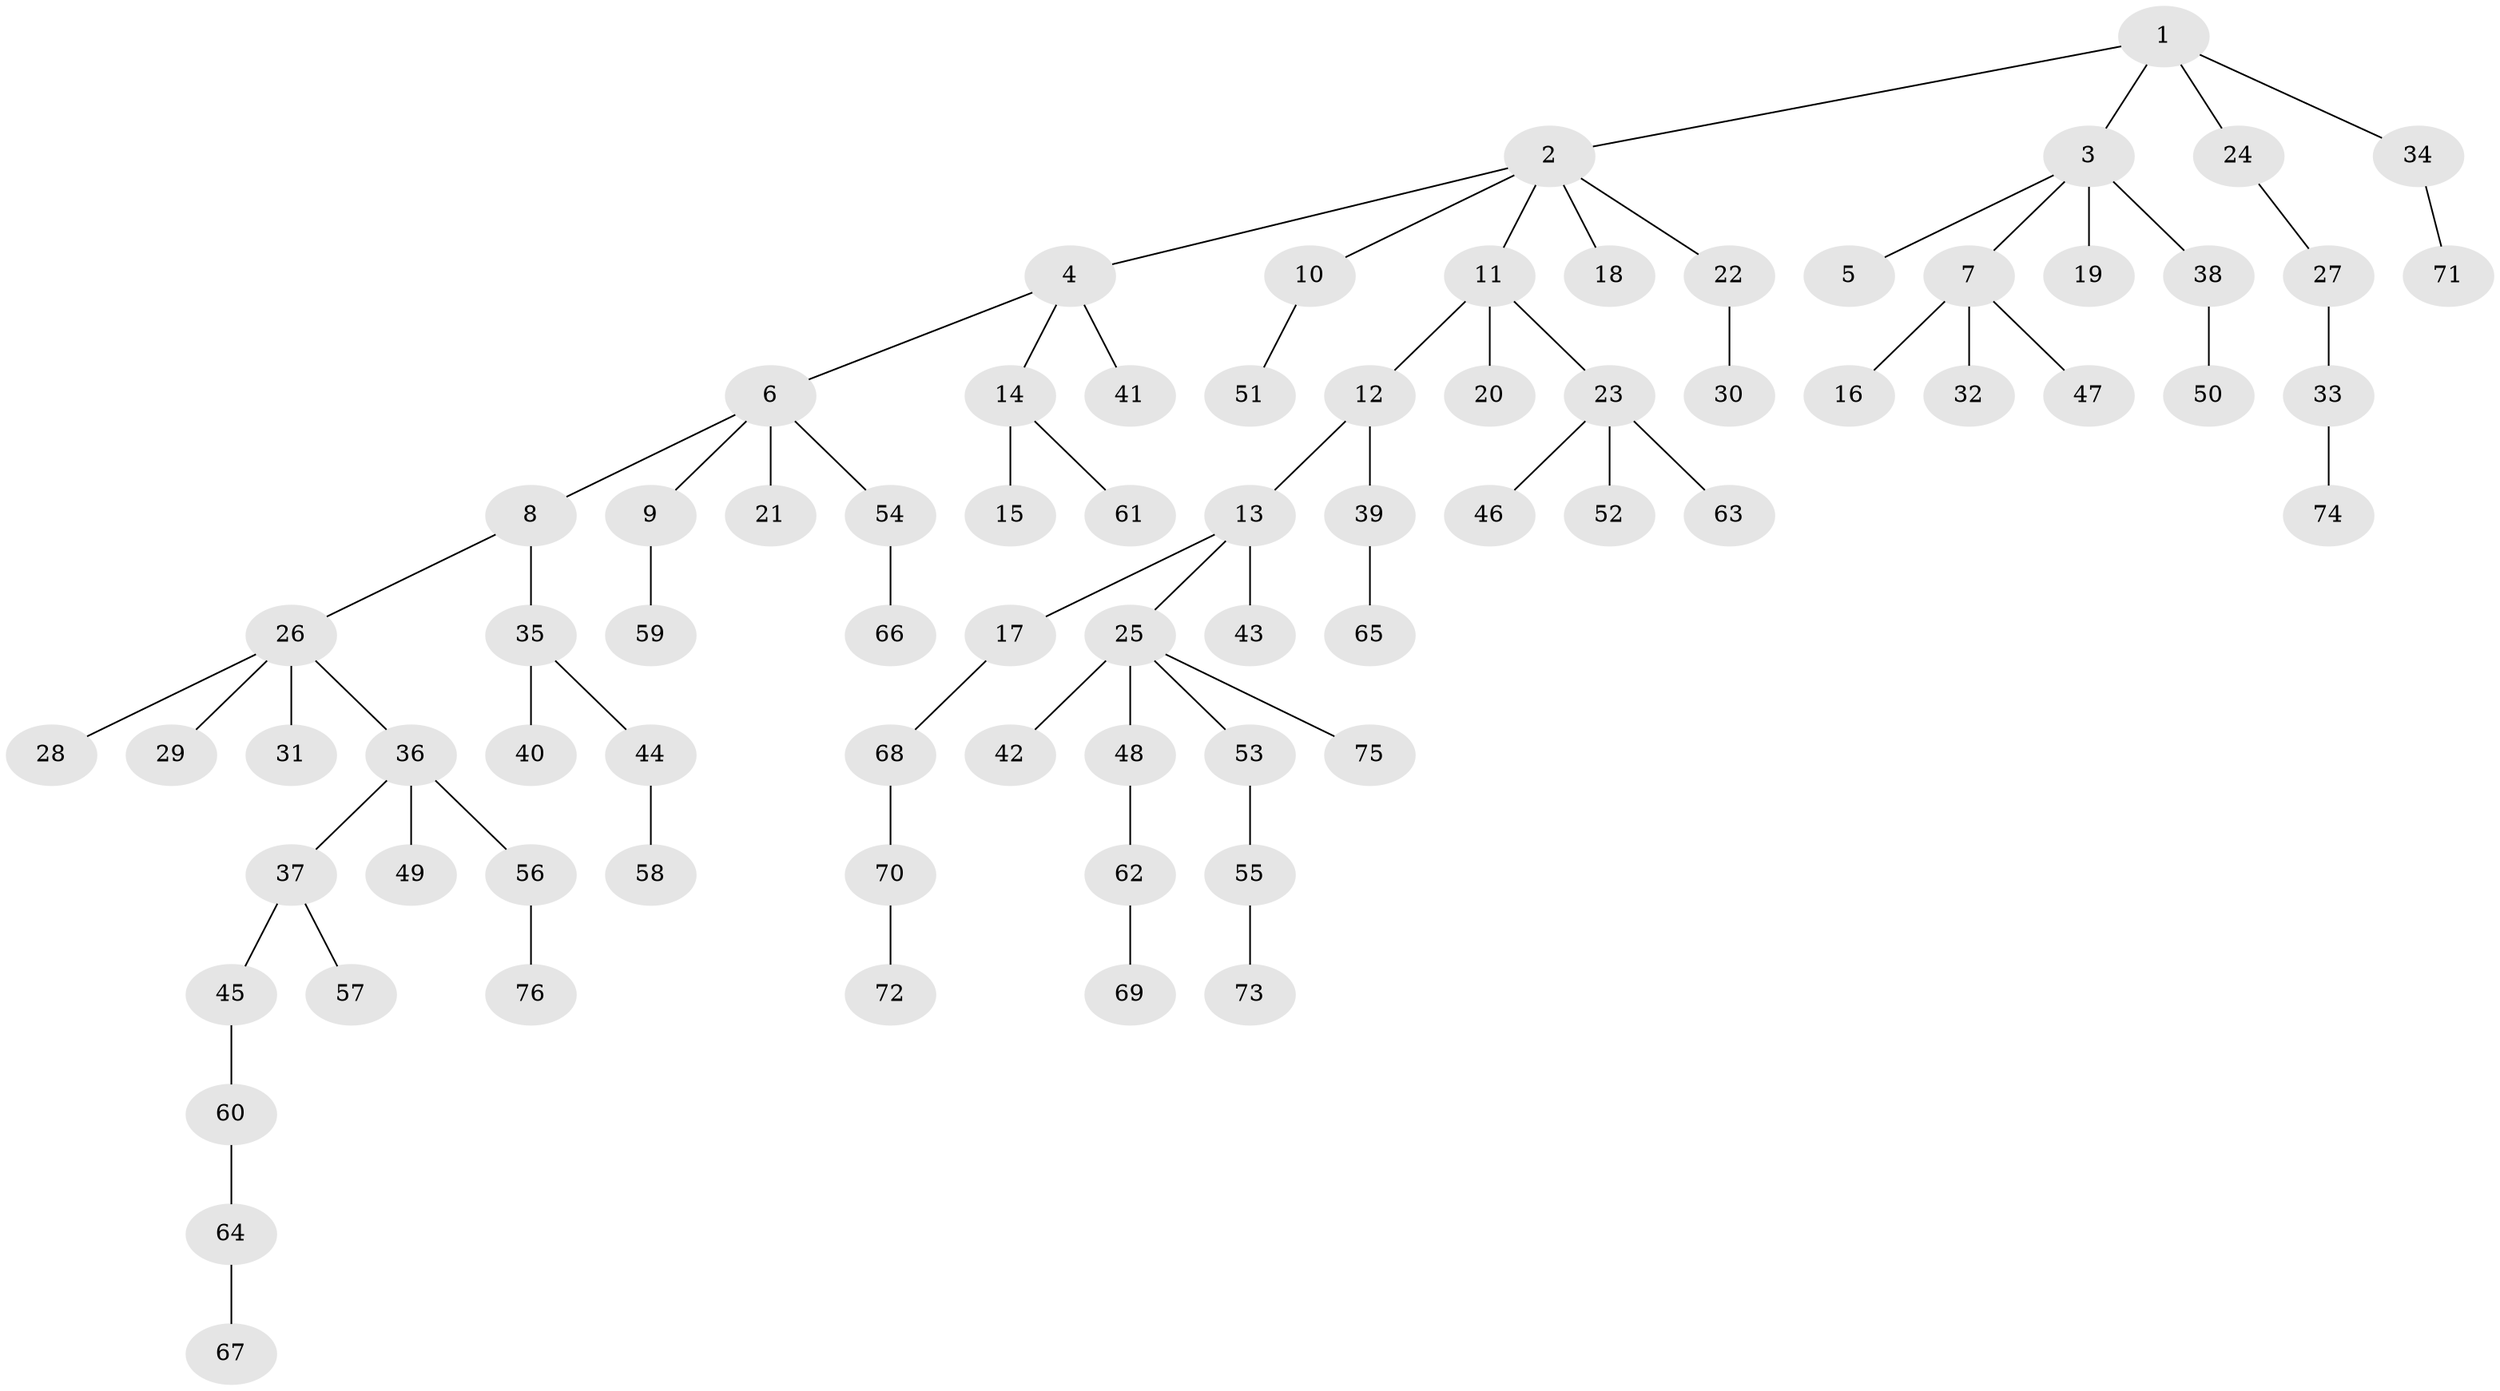 // coarse degree distribution, {7: 0.0196078431372549, 8: 0.0196078431372549, 3: 0.13725490196078433, 1: 0.5882352941176471, 5: 0.0392156862745098, 2: 0.1568627450980392, 4: 0.0392156862745098}
// Generated by graph-tools (version 1.1) at 2025/52/02/27/25 19:52:12]
// undirected, 76 vertices, 75 edges
graph export_dot {
graph [start="1"]
  node [color=gray90,style=filled];
  1;
  2;
  3;
  4;
  5;
  6;
  7;
  8;
  9;
  10;
  11;
  12;
  13;
  14;
  15;
  16;
  17;
  18;
  19;
  20;
  21;
  22;
  23;
  24;
  25;
  26;
  27;
  28;
  29;
  30;
  31;
  32;
  33;
  34;
  35;
  36;
  37;
  38;
  39;
  40;
  41;
  42;
  43;
  44;
  45;
  46;
  47;
  48;
  49;
  50;
  51;
  52;
  53;
  54;
  55;
  56;
  57;
  58;
  59;
  60;
  61;
  62;
  63;
  64;
  65;
  66;
  67;
  68;
  69;
  70;
  71;
  72;
  73;
  74;
  75;
  76;
  1 -- 2;
  1 -- 3;
  1 -- 24;
  1 -- 34;
  2 -- 4;
  2 -- 10;
  2 -- 11;
  2 -- 18;
  2 -- 22;
  3 -- 5;
  3 -- 7;
  3 -- 19;
  3 -- 38;
  4 -- 6;
  4 -- 14;
  4 -- 41;
  6 -- 8;
  6 -- 9;
  6 -- 21;
  6 -- 54;
  7 -- 16;
  7 -- 32;
  7 -- 47;
  8 -- 26;
  8 -- 35;
  9 -- 59;
  10 -- 51;
  11 -- 12;
  11 -- 20;
  11 -- 23;
  12 -- 13;
  12 -- 39;
  13 -- 17;
  13 -- 25;
  13 -- 43;
  14 -- 15;
  14 -- 61;
  17 -- 68;
  22 -- 30;
  23 -- 46;
  23 -- 52;
  23 -- 63;
  24 -- 27;
  25 -- 42;
  25 -- 48;
  25 -- 53;
  25 -- 75;
  26 -- 28;
  26 -- 29;
  26 -- 31;
  26 -- 36;
  27 -- 33;
  33 -- 74;
  34 -- 71;
  35 -- 40;
  35 -- 44;
  36 -- 37;
  36 -- 49;
  36 -- 56;
  37 -- 45;
  37 -- 57;
  38 -- 50;
  39 -- 65;
  44 -- 58;
  45 -- 60;
  48 -- 62;
  53 -- 55;
  54 -- 66;
  55 -- 73;
  56 -- 76;
  60 -- 64;
  62 -- 69;
  64 -- 67;
  68 -- 70;
  70 -- 72;
}
